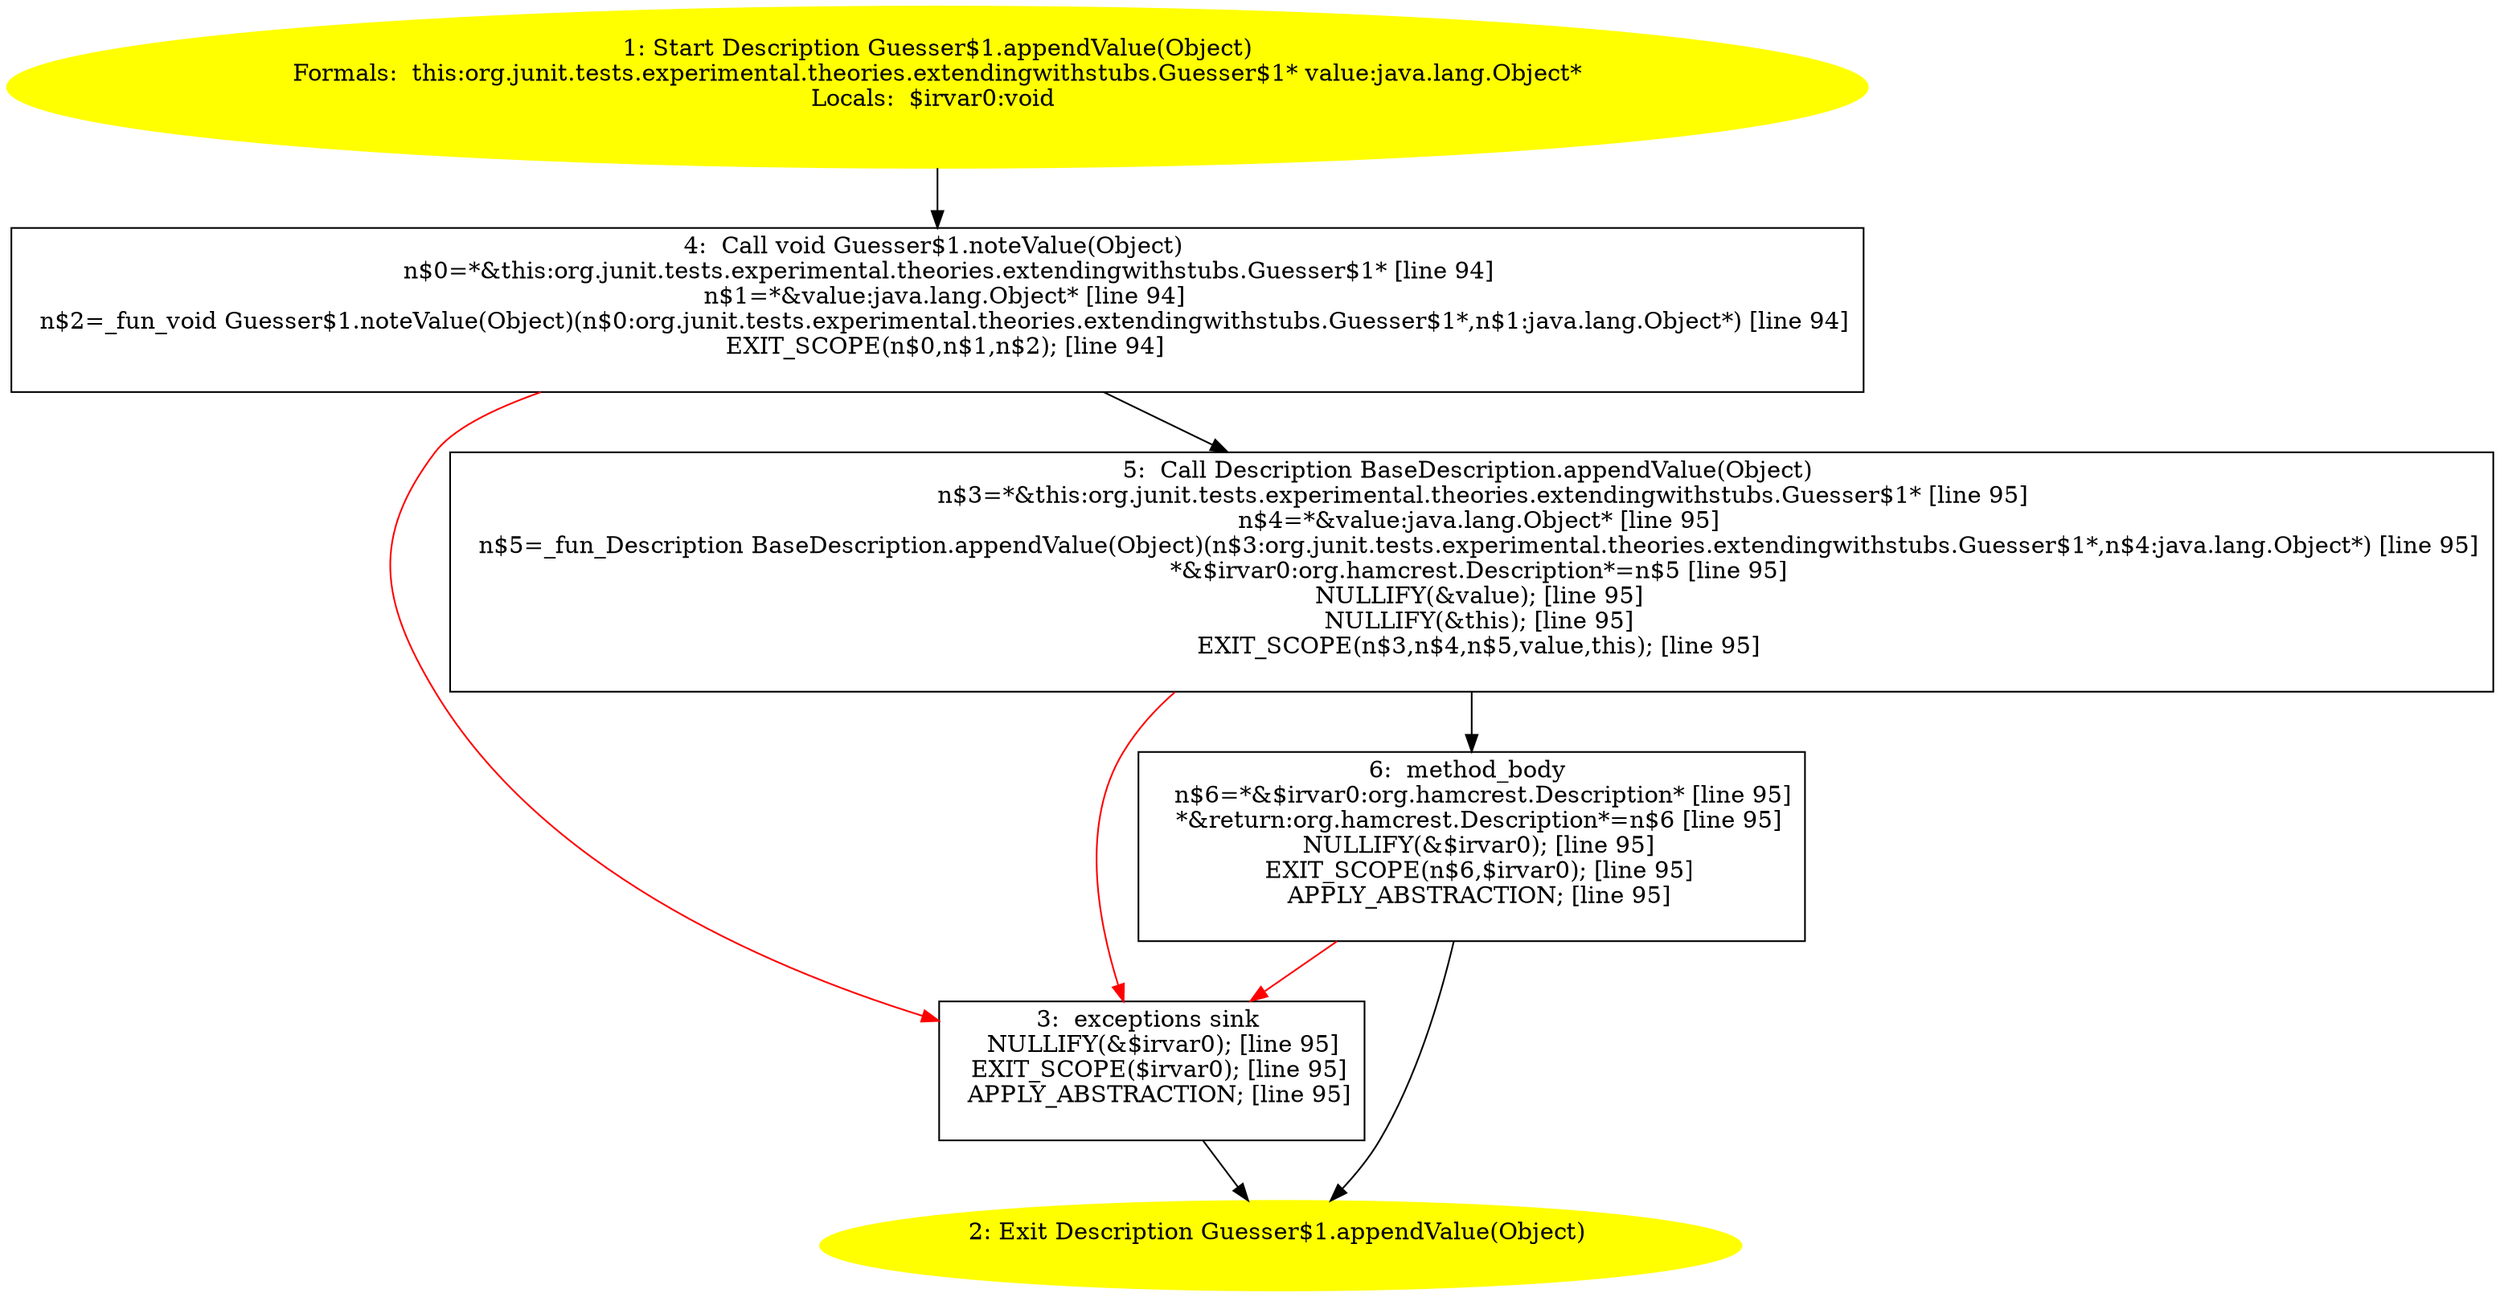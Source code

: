 /* @generated */
digraph cfg {
"org.junit.tests.experimental.theories.extendingwithstubs.Guesser$1.appendValue(java.lang.Object):org.5af66a2308abb308a1f3d680bcaef5a5_1" [label="1: Start Description Guesser$1.appendValue(Object)\nFormals:  this:org.junit.tests.experimental.theories.extendingwithstubs.Guesser$1* value:java.lang.Object*\nLocals:  $irvar0:void \n  " color=yellow style=filled]
	

	 "org.junit.tests.experimental.theories.extendingwithstubs.Guesser$1.appendValue(java.lang.Object):org.5af66a2308abb308a1f3d680bcaef5a5_1" -> "org.junit.tests.experimental.theories.extendingwithstubs.Guesser$1.appendValue(java.lang.Object):org.5af66a2308abb308a1f3d680bcaef5a5_4" ;
"org.junit.tests.experimental.theories.extendingwithstubs.Guesser$1.appendValue(java.lang.Object):org.5af66a2308abb308a1f3d680bcaef5a5_2" [label="2: Exit Description Guesser$1.appendValue(Object) \n  " color=yellow style=filled]
	

"org.junit.tests.experimental.theories.extendingwithstubs.Guesser$1.appendValue(java.lang.Object):org.5af66a2308abb308a1f3d680bcaef5a5_3" [label="3:  exceptions sink \n   NULLIFY(&$irvar0); [line 95]\n  EXIT_SCOPE($irvar0); [line 95]\n  APPLY_ABSTRACTION; [line 95]\n " shape="box"]
	

	 "org.junit.tests.experimental.theories.extendingwithstubs.Guesser$1.appendValue(java.lang.Object):org.5af66a2308abb308a1f3d680bcaef5a5_3" -> "org.junit.tests.experimental.theories.extendingwithstubs.Guesser$1.appendValue(java.lang.Object):org.5af66a2308abb308a1f3d680bcaef5a5_2" ;
"org.junit.tests.experimental.theories.extendingwithstubs.Guesser$1.appendValue(java.lang.Object):org.5af66a2308abb308a1f3d680bcaef5a5_4" [label="4:  Call void Guesser$1.noteValue(Object) \n   n$0=*&this:org.junit.tests.experimental.theories.extendingwithstubs.Guesser$1* [line 94]\n  n$1=*&value:java.lang.Object* [line 94]\n  n$2=_fun_void Guesser$1.noteValue(Object)(n$0:org.junit.tests.experimental.theories.extendingwithstubs.Guesser$1*,n$1:java.lang.Object*) [line 94]\n  EXIT_SCOPE(n$0,n$1,n$2); [line 94]\n " shape="box"]
	

	 "org.junit.tests.experimental.theories.extendingwithstubs.Guesser$1.appendValue(java.lang.Object):org.5af66a2308abb308a1f3d680bcaef5a5_4" -> "org.junit.tests.experimental.theories.extendingwithstubs.Guesser$1.appendValue(java.lang.Object):org.5af66a2308abb308a1f3d680bcaef5a5_5" ;
	 "org.junit.tests.experimental.theories.extendingwithstubs.Guesser$1.appendValue(java.lang.Object):org.5af66a2308abb308a1f3d680bcaef5a5_4" -> "org.junit.tests.experimental.theories.extendingwithstubs.Guesser$1.appendValue(java.lang.Object):org.5af66a2308abb308a1f3d680bcaef5a5_3" [color="red" ];
"org.junit.tests.experimental.theories.extendingwithstubs.Guesser$1.appendValue(java.lang.Object):org.5af66a2308abb308a1f3d680bcaef5a5_5" [label="5:  Call Description BaseDescription.appendValue(Object) \n   n$3=*&this:org.junit.tests.experimental.theories.extendingwithstubs.Guesser$1* [line 95]\n  n$4=*&value:java.lang.Object* [line 95]\n  n$5=_fun_Description BaseDescription.appendValue(Object)(n$3:org.junit.tests.experimental.theories.extendingwithstubs.Guesser$1*,n$4:java.lang.Object*) [line 95]\n  *&$irvar0:org.hamcrest.Description*=n$5 [line 95]\n  NULLIFY(&value); [line 95]\n  NULLIFY(&this); [line 95]\n  EXIT_SCOPE(n$3,n$4,n$5,value,this); [line 95]\n " shape="box"]
	

	 "org.junit.tests.experimental.theories.extendingwithstubs.Guesser$1.appendValue(java.lang.Object):org.5af66a2308abb308a1f3d680bcaef5a5_5" -> "org.junit.tests.experimental.theories.extendingwithstubs.Guesser$1.appendValue(java.lang.Object):org.5af66a2308abb308a1f3d680bcaef5a5_6" ;
	 "org.junit.tests.experimental.theories.extendingwithstubs.Guesser$1.appendValue(java.lang.Object):org.5af66a2308abb308a1f3d680bcaef5a5_5" -> "org.junit.tests.experimental.theories.extendingwithstubs.Guesser$1.appendValue(java.lang.Object):org.5af66a2308abb308a1f3d680bcaef5a5_3" [color="red" ];
"org.junit.tests.experimental.theories.extendingwithstubs.Guesser$1.appendValue(java.lang.Object):org.5af66a2308abb308a1f3d680bcaef5a5_6" [label="6:  method_body \n   n$6=*&$irvar0:org.hamcrest.Description* [line 95]\n  *&return:org.hamcrest.Description*=n$6 [line 95]\n  NULLIFY(&$irvar0); [line 95]\n  EXIT_SCOPE(n$6,$irvar0); [line 95]\n  APPLY_ABSTRACTION; [line 95]\n " shape="box"]
	

	 "org.junit.tests.experimental.theories.extendingwithstubs.Guesser$1.appendValue(java.lang.Object):org.5af66a2308abb308a1f3d680bcaef5a5_6" -> "org.junit.tests.experimental.theories.extendingwithstubs.Guesser$1.appendValue(java.lang.Object):org.5af66a2308abb308a1f3d680bcaef5a5_2" ;
	 "org.junit.tests.experimental.theories.extendingwithstubs.Guesser$1.appendValue(java.lang.Object):org.5af66a2308abb308a1f3d680bcaef5a5_6" -> "org.junit.tests.experimental.theories.extendingwithstubs.Guesser$1.appendValue(java.lang.Object):org.5af66a2308abb308a1f3d680bcaef5a5_3" [color="red" ];
}
